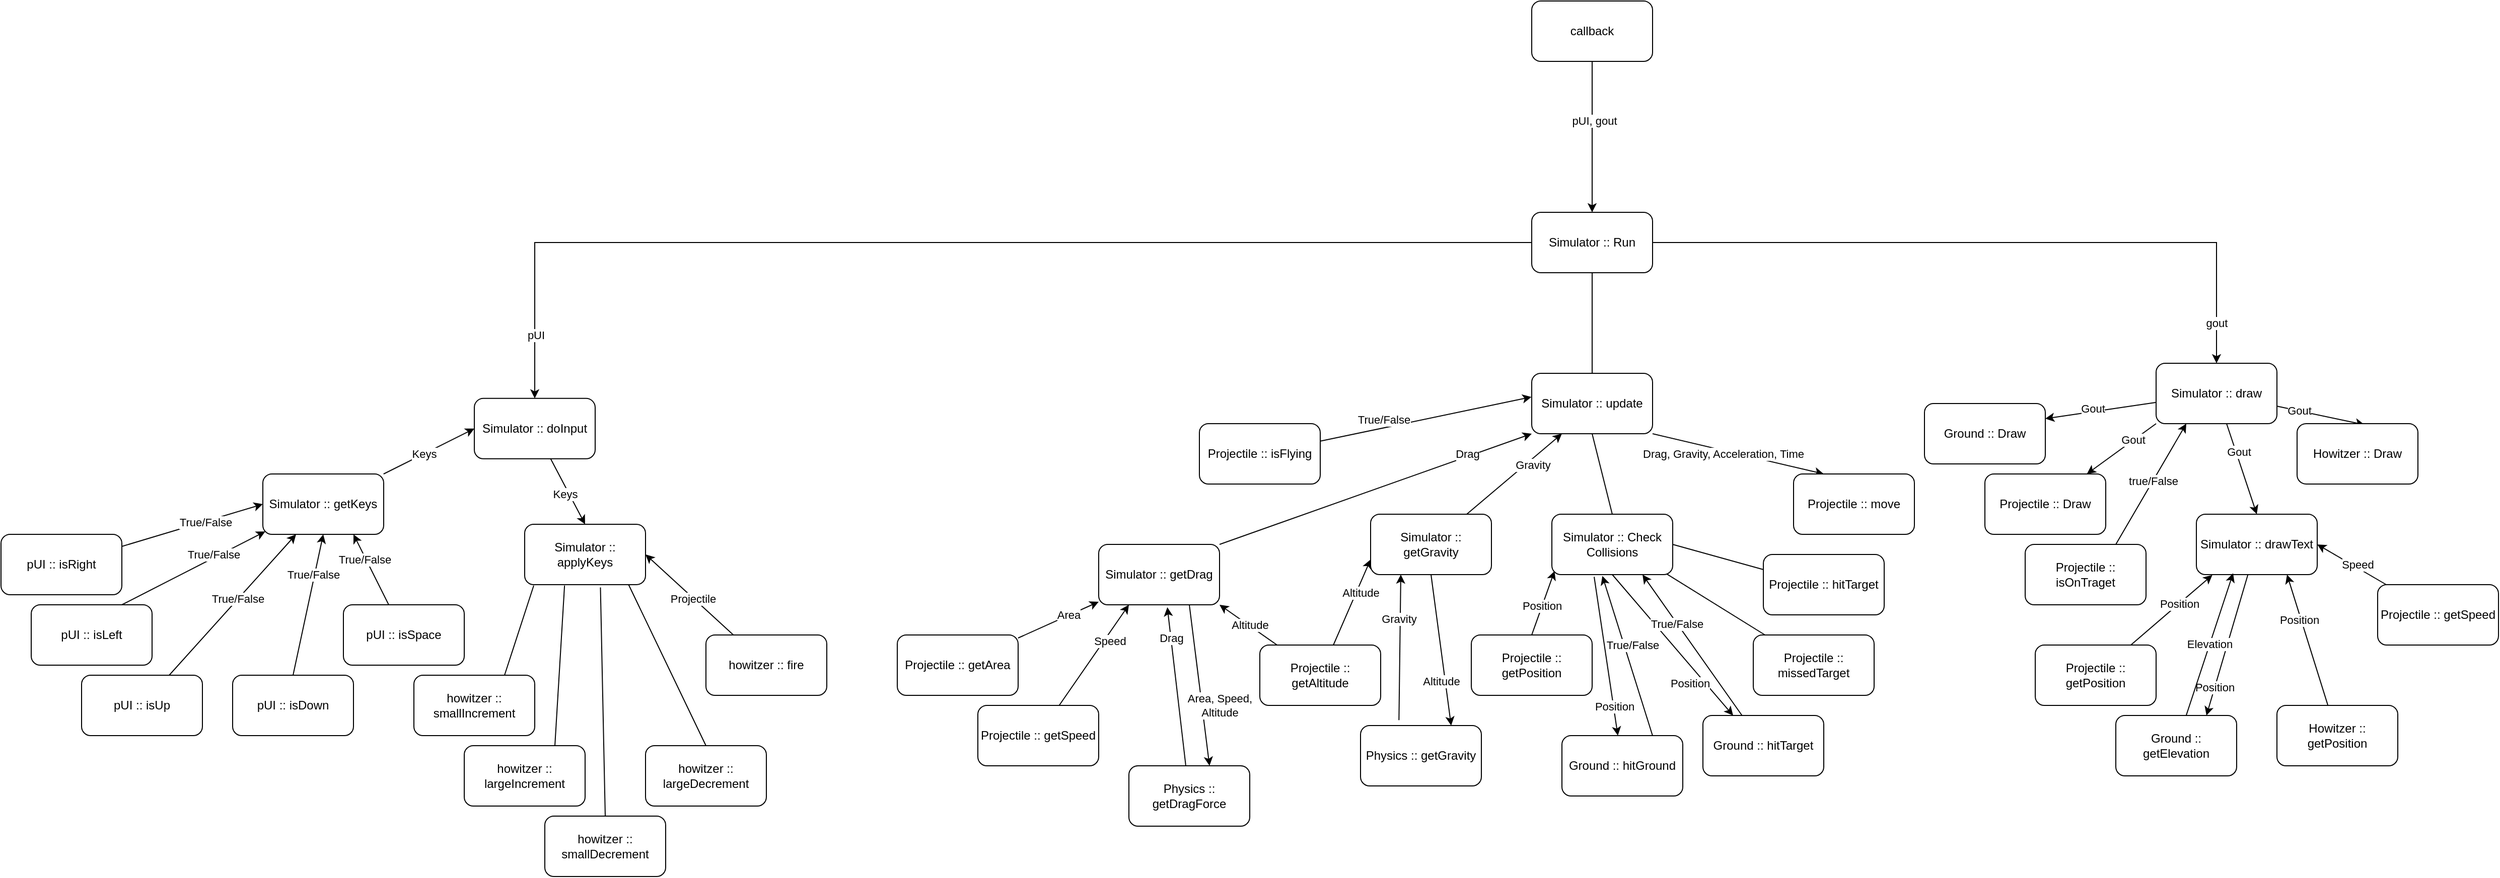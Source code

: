 <mxfile version="16.4.5"><diagram id="8SASsB-cAmWzVrZSeSib" name="Page-1"><mxGraphModel dx="2419" dy="1475" grid="1" gridSize="10" guides="1" tooltips="1" connect="1" arrows="1" fold="1" page="1" pageScale="1" pageWidth="1700" pageHeight="1100" math="0" shadow="0"><root><mxCell id="0"/><mxCell id="1" parent="0"/><mxCell id="LO9R9otlLGAvfydRuiH4-5" style="edgeStyle=orthogonalEdgeStyle;rounded=0;orthogonalLoop=1;jettySize=auto;html=1;exitX=0;exitY=0.5;exitDx=0;exitDy=0;entryX=0.5;entryY=0;entryDx=0;entryDy=0;" edge="1" parent="1" source="LO9R9otlLGAvfydRuiH4-1" target="LO9R9otlLGAvfydRuiH4-2"><mxGeometry relative="1" as="geometry"/></mxCell><mxCell id="LO9R9otlLGAvfydRuiH4-6" value="pUI" style="edgeLabel;html=1;align=center;verticalAlign=middle;resizable=0;points=[];" vertex="1" connectable="0" parent="LO9R9otlLGAvfydRuiH4-5"><mxGeometry x="0.89" y="1" relative="1" as="geometry"><mxPoint as="offset"/></mxGeometry></mxCell><mxCell id="LO9R9otlLGAvfydRuiH4-7" style="edgeStyle=orthogonalEdgeStyle;rounded=0;orthogonalLoop=1;jettySize=auto;html=1;exitX=1;exitY=0.5;exitDx=0;exitDy=0;" edge="1" parent="1" source="LO9R9otlLGAvfydRuiH4-1" target="LO9R9otlLGAvfydRuiH4-4"><mxGeometry relative="1" as="geometry"/></mxCell><mxCell id="LO9R9otlLGAvfydRuiH4-8" value="gout" style="edgeLabel;html=1;align=center;verticalAlign=middle;resizable=0;points=[];" vertex="1" connectable="0" parent="LO9R9otlLGAvfydRuiH4-7"><mxGeometry x="0.883" y="3" relative="1" as="geometry"><mxPoint x="-3" as="offset"/></mxGeometry></mxCell><mxCell id="LO9R9otlLGAvfydRuiH4-1" value="Simulator :: Run" style="rounded=1;whiteSpace=wrap;html=1;" vertex="1" parent="1"><mxGeometry x="810" y="20" width="120" height="60" as="geometry"/></mxCell><mxCell id="LO9R9otlLGAvfydRuiH4-162" style="edgeStyle=none;rounded=0;orthogonalLoop=1;jettySize=auto;html=1;entryX=0.5;entryY=0;entryDx=0;entryDy=0;" edge="1" parent="1" source="LO9R9otlLGAvfydRuiH4-2" target="LO9R9otlLGAvfydRuiH4-118"><mxGeometry relative="1" as="geometry"/></mxCell><mxCell id="LO9R9otlLGAvfydRuiH4-163" value="Keys" style="edgeLabel;html=1;align=center;verticalAlign=middle;resizable=0;points=[];" vertex="1" connectable="0" parent="LO9R9otlLGAvfydRuiH4-162"><mxGeometry x="-0.397" y="-1" relative="1" as="geometry"><mxPoint x="5" y="15" as="offset"/></mxGeometry></mxCell><mxCell id="LO9R9otlLGAvfydRuiH4-2" value="Simulator :: doInput" style="rounded=1;whiteSpace=wrap;html=1;" vertex="1" parent="1"><mxGeometry x="-240" y="204.91" width="120" height="60" as="geometry"/></mxCell><mxCell id="LO9R9otlLGAvfydRuiH4-50" style="edgeStyle=none;rounded=0;orthogonalLoop=1;jettySize=auto;html=1;exitX=0.35;exitY=1.036;exitDx=0;exitDy=0;exitPerimeter=0;" edge="1" parent="1" source="LO9R9otlLGAvfydRuiH4-84" target="LO9R9otlLGAvfydRuiH4-31"><mxGeometry relative="1" as="geometry"><mxPoint x="880" y="500" as="targetPoint"/></mxGeometry></mxCell><mxCell id="LO9R9otlLGAvfydRuiH4-51" value="Position" style="edgeLabel;html=1;align=center;verticalAlign=middle;resizable=0;points=[];" vertex="1" connectable="0" parent="LO9R9otlLGAvfydRuiH4-50"><mxGeometry x="0.513" relative="1" as="geometry"><mxPoint x="2" y="9" as="offset"/></mxGeometry></mxCell><mxCell id="LO9R9otlLGAvfydRuiH4-52" style="edgeStyle=none;rounded=0;orthogonalLoop=1;jettySize=auto;html=1;exitX=0.5;exitY=1;exitDx=0;exitDy=0;entryX=0.25;entryY=0;entryDx=0;entryDy=0;" edge="1" parent="1" source="LO9R9otlLGAvfydRuiH4-84" target="LO9R9otlLGAvfydRuiH4-32"><mxGeometry relative="1" as="geometry"/></mxCell><mxCell id="LO9R9otlLGAvfydRuiH4-53" value="Position" style="edgeLabel;html=1;align=center;verticalAlign=middle;resizable=0;points=[];" vertex="1" connectable="0" parent="LO9R9otlLGAvfydRuiH4-52"><mxGeometry x="0.321" y="-2" relative="1" as="geometry"><mxPoint x="-1" y="14" as="offset"/></mxGeometry></mxCell><mxCell id="LO9R9otlLGAvfydRuiH4-149" style="edgeStyle=none;rounded=0;orthogonalLoop=1;jettySize=auto;html=1;exitX=1;exitY=1;exitDx=0;exitDy=0;entryX=0.25;entryY=0;entryDx=0;entryDy=0;" edge="1" parent="1" source="LO9R9otlLGAvfydRuiH4-3" target="LO9R9otlLGAvfydRuiH4-29"><mxGeometry relative="1" as="geometry"/></mxCell><mxCell id="LO9R9otlLGAvfydRuiH4-150" value="Drag, Gravity, Acceleration, Time" style="edgeLabel;html=1;align=center;verticalAlign=middle;resizable=0;points=[];" vertex="1" connectable="0" parent="LO9R9otlLGAvfydRuiH4-149"><mxGeometry x="-0.547" y="2" relative="1" as="geometry"><mxPoint x="31" y="13" as="offset"/></mxGeometry></mxCell><mxCell id="LO9R9otlLGAvfydRuiH4-3" value="Simulator :: update" style="rounded=1;whiteSpace=wrap;html=1;" vertex="1" parent="1"><mxGeometry x="810" y="180" width="120" height="60" as="geometry"/></mxCell><mxCell id="LO9R9otlLGAvfydRuiH4-167" style="edgeStyle=none;rounded=0;orthogonalLoop=1;jettySize=auto;html=1;entryX=1;entryY=0.25;entryDx=0;entryDy=0;" edge="1" parent="1" source="LO9R9otlLGAvfydRuiH4-4" target="LO9R9otlLGAvfydRuiH4-61"><mxGeometry relative="1" as="geometry"/></mxCell><mxCell id="LO9R9otlLGAvfydRuiH4-168" value="Gout" style="edgeLabel;html=1;align=center;verticalAlign=middle;resizable=0;points=[];" vertex="1" connectable="0" parent="LO9R9otlLGAvfydRuiH4-167"><mxGeometry x="0.338" y="1" relative="1" as="geometry"><mxPoint x="10" y="-6" as="offset"/></mxGeometry></mxCell><mxCell id="LO9R9otlLGAvfydRuiH4-169" style="edgeStyle=none;rounded=0;orthogonalLoop=1;jettySize=auto;html=1;exitX=0;exitY=1;exitDx=0;exitDy=0;" edge="1" parent="1" source="LO9R9otlLGAvfydRuiH4-4" target="LO9R9otlLGAvfydRuiH4-63"><mxGeometry relative="1" as="geometry"/></mxCell><mxCell id="LO9R9otlLGAvfydRuiH4-170" value="Gout" style="edgeLabel;html=1;align=center;verticalAlign=middle;resizable=0;points=[];" vertex="1" connectable="0" parent="LO9R9otlLGAvfydRuiH4-169"><mxGeometry x="-0.335" y="-1" relative="1" as="geometry"><mxPoint as="offset"/></mxGeometry></mxCell><mxCell id="LO9R9otlLGAvfydRuiH4-171" style="edgeStyle=none;rounded=0;orthogonalLoop=1;jettySize=auto;html=1;entryX=0.557;entryY=0.017;entryDx=0;entryDy=0;entryPerimeter=0;" edge="1" parent="1" source="LO9R9otlLGAvfydRuiH4-4" target="LO9R9otlLGAvfydRuiH4-62"><mxGeometry relative="1" as="geometry"/></mxCell><mxCell id="LO9R9otlLGAvfydRuiH4-172" value="Gout" style="edgeLabel;html=1;align=center;verticalAlign=middle;resizable=0;points=[];" vertex="1" connectable="0" parent="LO9R9otlLGAvfydRuiH4-171"><mxGeometry x="-0.5" relative="1" as="geometry"><mxPoint as="offset"/></mxGeometry></mxCell><mxCell id="LO9R9otlLGAvfydRuiH4-174" style="edgeStyle=none;rounded=0;orthogonalLoop=1;jettySize=auto;html=1;entryX=0.5;entryY=0;entryDx=0;entryDy=0;" edge="1" parent="1" source="LO9R9otlLGAvfydRuiH4-4" target="LO9R9otlLGAvfydRuiH4-173"><mxGeometry relative="1" as="geometry"/></mxCell><mxCell id="LO9R9otlLGAvfydRuiH4-175" value="Gout" style="edgeLabel;html=1;align=center;verticalAlign=middle;resizable=0;points=[];" vertex="1" connectable="0" parent="LO9R9otlLGAvfydRuiH4-174"><mxGeometry x="-0.365" y="2" relative="1" as="geometry"><mxPoint as="offset"/></mxGeometry></mxCell><mxCell id="LO9R9otlLGAvfydRuiH4-4" value="Simulator :: draw" style="rounded=1;whiteSpace=wrap;html=1;" vertex="1" parent="1"><mxGeometry x="1430" y="170" width="120" height="60" as="geometry"/></mxCell><mxCell id="LO9R9otlLGAvfydRuiH4-12" value="" style="endArrow=none;html=1;rounded=0;exitX=0.5;exitY=0;exitDx=0;exitDy=0;entryX=0.5;entryY=1;entryDx=0;entryDy=0;" edge="1" parent="1" source="LO9R9otlLGAvfydRuiH4-3" target="LO9R9otlLGAvfydRuiH4-1"><mxGeometry width="50" height="50" relative="1" as="geometry"><mxPoint x="860" y="160" as="sourcePoint"/><mxPoint x="870" y="90" as="targetPoint"/></mxGeometry></mxCell><mxCell id="LO9R9otlLGAvfydRuiH4-18" style="edgeStyle=none;rounded=0;orthogonalLoop=1;jettySize=auto;html=1;exitX=0.75;exitY=0;exitDx=0;exitDy=0;entryX=0.02;entryY=0.953;entryDx=0;entryDy=0;entryPerimeter=0;" edge="1" parent="1" source="LO9R9otlLGAvfydRuiH4-14" target="LO9R9otlLGAvfydRuiH4-119"><mxGeometry relative="1" as="geometry"><mxPoint x="-520" y="194.91" as="sourcePoint"/></mxGeometry></mxCell><mxCell id="LO9R9otlLGAvfydRuiH4-19" value="True/False" style="edgeLabel;html=1;align=center;verticalAlign=middle;resizable=0;points=[];" vertex="1" connectable="0" parent="LO9R9otlLGAvfydRuiH4-18"><mxGeometry x="-0.463" relative="1" as="geometry"><mxPoint x="52" y="-31" as="offset"/></mxGeometry></mxCell><mxCell id="LO9R9otlLGAvfydRuiH4-14" value="pUI :: isLeft" style="rounded=1;whiteSpace=wrap;html=1;" vertex="1" parent="1"><mxGeometry x="-680" y="410" width="120" height="60" as="geometry"/></mxCell><mxCell id="LO9R9otlLGAvfydRuiH4-22" style="edgeStyle=none;rounded=0;orthogonalLoop=1;jettySize=auto;html=1;" edge="1" parent="1" source="LO9R9otlLGAvfydRuiH4-15" target="LO9R9otlLGAvfydRuiH4-119"><mxGeometry relative="1" as="geometry"/></mxCell><mxCell id="LO9R9otlLGAvfydRuiH4-23" value="True/False" style="edgeLabel;html=1;align=center;verticalAlign=middle;resizable=0;points=[];" vertex="1" connectable="0" parent="LO9R9otlLGAvfydRuiH4-22"><mxGeometry x="0.361" y="3" relative="1" as="geometry"><mxPoint x="-16" y="21" as="offset"/></mxGeometry></mxCell><mxCell id="LO9R9otlLGAvfydRuiH4-15" value="pUI :: isUp" style="rounded=1;whiteSpace=wrap;html=1;" vertex="1" parent="1"><mxGeometry x="-630" y="480" width="120" height="60" as="geometry"/></mxCell><mxCell id="LO9R9otlLGAvfydRuiH4-24" style="edgeStyle=none;rounded=0;orthogonalLoop=1;jettySize=auto;html=1;exitX=0.5;exitY=0;exitDx=0;exitDy=0;entryX=0.5;entryY=1;entryDx=0;entryDy=0;" edge="1" parent="1" source="LO9R9otlLGAvfydRuiH4-16" target="LO9R9otlLGAvfydRuiH4-119"><mxGeometry relative="1" as="geometry"/></mxCell><mxCell id="LO9R9otlLGAvfydRuiH4-25" value="True/False" style="edgeLabel;html=1;align=center;verticalAlign=middle;resizable=0;points=[];" vertex="1" connectable="0" parent="LO9R9otlLGAvfydRuiH4-24"><mxGeometry x="0.478" y="1" relative="1" as="geometry"><mxPoint x="-1" y="4" as="offset"/></mxGeometry></mxCell><mxCell id="LO9R9otlLGAvfydRuiH4-16" value="pUI :: isDown" style="rounded=1;whiteSpace=wrap;html=1;" vertex="1" parent="1"><mxGeometry x="-480" y="480" width="120" height="60" as="geometry"/></mxCell><mxCell id="LO9R9otlLGAvfydRuiH4-20" style="edgeStyle=none;rounded=0;orthogonalLoop=1;jettySize=auto;html=1;entryX=0;entryY=0.5;entryDx=0;entryDy=0;" edge="1" parent="1" source="LO9R9otlLGAvfydRuiH4-17" target="LO9R9otlLGAvfydRuiH4-119"><mxGeometry relative="1" as="geometry"/></mxCell><mxCell id="LO9R9otlLGAvfydRuiH4-21" value="True/False" style="edgeLabel;html=1;align=center;verticalAlign=middle;resizable=0;points=[];" vertex="1" connectable="0" parent="LO9R9otlLGAvfydRuiH4-20"><mxGeometry x="0.178" relative="1" as="geometry"><mxPoint as="offset"/></mxGeometry></mxCell><mxCell id="LO9R9otlLGAvfydRuiH4-17" value="pUI :: isRight" style="rounded=1;whiteSpace=wrap;html=1;" vertex="1" parent="1"><mxGeometry x="-710" y="340" width="120" height="60" as="geometry"/></mxCell><mxCell id="LO9R9otlLGAvfydRuiH4-29" value="Projectile :: move" style="rounded=1;whiteSpace=wrap;html=1;" vertex="1" parent="1"><mxGeometry x="1070" y="280" width="120" height="60" as="geometry"/></mxCell><mxCell id="LO9R9otlLGAvfydRuiH4-48" style="edgeStyle=none;rounded=0;orthogonalLoop=1;jettySize=auto;html=1;exitX=0.5;exitY=0;exitDx=0;exitDy=0;entryX=0.022;entryY=0.941;entryDx=0;entryDy=0;entryPerimeter=0;" edge="1" parent="1" source="LO9R9otlLGAvfydRuiH4-30" target="LO9R9otlLGAvfydRuiH4-84"><mxGeometry relative="1" as="geometry"><mxPoint x="680" y="590" as="targetPoint"/></mxGeometry></mxCell><mxCell id="LO9R9otlLGAvfydRuiH4-49" value="Position" style="edgeLabel;html=1;align=center;verticalAlign=middle;resizable=0;points=[];" vertex="1" connectable="0" parent="LO9R9otlLGAvfydRuiH4-48"><mxGeometry x="0.415" relative="1" as="geometry"><mxPoint x="-6" y="15" as="offset"/></mxGeometry></mxCell><mxCell id="LO9R9otlLGAvfydRuiH4-30" value="Projectile :: getPosition" style="rounded=1;whiteSpace=wrap;html=1;" vertex="1" parent="1"><mxGeometry x="750" y="440" width="120" height="60" as="geometry"/></mxCell><mxCell id="LO9R9otlLGAvfydRuiH4-188" style="edgeStyle=none;rounded=0;orthogonalLoop=1;jettySize=auto;html=1;exitX=0.75;exitY=0;exitDx=0;exitDy=0;entryX=0.418;entryY=1.022;entryDx=0;entryDy=0;entryPerimeter=0;" edge="1" parent="1" source="LO9R9otlLGAvfydRuiH4-31" target="LO9R9otlLGAvfydRuiH4-84"><mxGeometry relative="1" as="geometry"/></mxCell><mxCell id="LO9R9otlLGAvfydRuiH4-189" value="True/False" style="edgeLabel;html=1;align=center;verticalAlign=middle;resizable=0;points=[];" vertex="1" connectable="0" parent="LO9R9otlLGAvfydRuiH4-188"><mxGeometry x="0.287" y="3" relative="1" as="geometry"><mxPoint x="15" y="11" as="offset"/></mxGeometry></mxCell><mxCell id="LO9R9otlLGAvfydRuiH4-31" value="Ground :: hitGround" style="rounded=1;whiteSpace=wrap;html=1;" vertex="1" parent="1"><mxGeometry x="840" y="540" width="120" height="60" as="geometry"/></mxCell><mxCell id="LO9R9otlLGAvfydRuiH4-190" style="edgeStyle=none;rounded=0;orthogonalLoop=1;jettySize=auto;html=1;entryX=0.75;entryY=1;entryDx=0;entryDy=0;" edge="1" parent="1" source="LO9R9otlLGAvfydRuiH4-32" target="LO9R9otlLGAvfydRuiH4-84"><mxGeometry relative="1" as="geometry"/></mxCell><mxCell id="LO9R9otlLGAvfydRuiH4-191" value="True/False" style="edgeLabel;html=1;align=center;verticalAlign=middle;resizable=0;points=[];" vertex="1" connectable="0" parent="LO9R9otlLGAvfydRuiH4-190"><mxGeometry x="0.308" relative="1" as="geometry"><mxPoint as="offset"/></mxGeometry></mxCell><mxCell id="LO9R9otlLGAvfydRuiH4-32" value="Ground :: hitTarget" style="rounded=1;whiteSpace=wrap;html=1;" vertex="1" parent="1"><mxGeometry x="980" y="520" width="120" height="60" as="geometry"/></mxCell><mxCell id="LO9R9otlLGAvfydRuiH4-159" style="edgeStyle=none;rounded=0;orthogonalLoop=1;jettySize=auto;html=1;entryX=1;entryY=0.5;entryDx=0;entryDy=0;" edge="1" parent="1" source="LO9R9otlLGAvfydRuiH4-34" target="LO9R9otlLGAvfydRuiH4-118"><mxGeometry relative="1" as="geometry"/></mxCell><mxCell id="LO9R9otlLGAvfydRuiH4-160" value="Projectile" style="edgeLabel;html=1;align=center;verticalAlign=middle;resizable=0;points=[];" vertex="1" connectable="0" parent="LO9R9otlLGAvfydRuiH4-159"><mxGeometry x="0.442" y="1" relative="1" as="geometry"><mxPoint x="23" y="21" as="offset"/></mxGeometry></mxCell><mxCell id="LO9R9otlLGAvfydRuiH4-34" value="howitzer :: fire" style="rounded=1;whiteSpace=wrap;html=1;" vertex="1" parent="1"><mxGeometry x="-10" y="440" width="120" height="60" as="geometry"/></mxCell><mxCell id="LO9R9otlLGAvfydRuiH4-37" value="howitzer :: smallIncrement" style="rounded=1;whiteSpace=wrap;html=1;" vertex="1" parent="1"><mxGeometry x="-300" y="480" width="120" height="60" as="geometry"/></mxCell><mxCell id="LO9R9otlLGAvfydRuiH4-91" style="edgeStyle=none;rounded=0;orthogonalLoop=1;jettySize=auto;html=1;entryX=-0.002;entryY=0.391;entryDx=0;entryDy=0;entryPerimeter=0;" edge="1" parent="1" source="LO9R9otlLGAvfydRuiH4-41" target="LO9R9otlLGAvfydRuiH4-3"><mxGeometry relative="1" as="geometry"/></mxCell><mxCell id="LO9R9otlLGAvfydRuiH4-92" value="True/False" style="edgeLabel;html=1;align=center;verticalAlign=middle;resizable=0;points=[];" vertex="1" connectable="0" parent="LO9R9otlLGAvfydRuiH4-91"><mxGeometry x="-0.402" y="-2" relative="1" as="geometry"><mxPoint y="-11" as="offset"/></mxGeometry></mxCell><mxCell id="LO9R9otlLGAvfydRuiH4-41" value="Projectile :: isFlying" style="rounded=1;whiteSpace=wrap;html=1;" vertex="1" parent="1"><mxGeometry x="480" y="230" width="120" height="60" as="geometry"/></mxCell><mxCell id="LO9R9otlLGAvfydRuiH4-56" value="Projectile :: missedTarget" style="rounded=1;whiteSpace=wrap;html=1;" vertex="1" parent="1"><mxGeometry x="1030" y="440" width="120" height="60" as="geometry"/></mxCell><mxCell id="LO9R9otlLGAvfydRuiH4-57" value="Projectile :: hitTarget" style="rounded=1;whiteSpace=wrap;html=1;" vertex="1" parent="1"><mxGeometry x="1040" y="360" width="120" height="60" as="geometry"/></mxCell><mxCell id="LO9R9otlLGAvfydRuiH4-59" value="" style="endArrow=none;html=1;rounded=0;entryX=0.948;entryY=0.987;entryDx=0;entryDy=0;entryPerimeter=0;" edge="1" parent="1" source="LO9R9otlLGAvfydRuiH4-56" target="LO9R9otlLGAvfydRuiH4-84"><mxGeometry width="50" height="50" relative="1" as="geometry"><mxPoint x="550" y="570" as="sourcePoint"/><mxPoint x="600" y="520" as="targetPoint"/></mxGeometry></mxCell><mxCell id="LO9R9otlLGAvfydRuiH4-60" value="" style="endArrow=none;html=1;rounded=0;entryX=1;entryY=0.5;entryDx=0;entryDy=0;exitX=0;exitY=0.25;exitDx=0;exitDy=0;" edge="1" parent="1" source="LO9R9otlLGAvfydRuiH4-57" target="LO9R9otlLGAvfydRuiH4-84"><mxGeometry width="50" height="50" relative="1" as="geometry"><mxPoint x="785.76" y="560.84" as="sourcePoint"/><mxPoint x="740" y="390" as="targetPoint"/></mxGeometry></mxCell><mxCell id="LO9R9otlLGAvfydRuiH4-61" value="Ground :: Draw" style="rounded=1;whiteSpace=wrap;html=1;" vertex="1" parent="1"><mxGeometry x="1200" y="210" width="120" height="60" as="geometry"/></mxCell><mxCell id="LO9R9otlLGAvfydRuiH4-62" value="Howitzer :: Draw" style="rounded=1;whiteSpace=wrap;html=1;" vertex="1" parent="1"><mxGeometry x="1570" y="230" width="120" height="60" as="geometry"/></mxCell><mxCell id="LO9R9otlLGAvfydRuiH4-63" value="Projectile :: Draw" style="rounded=1;whiteSpace=wrap;html=1;" vertex="1" parent="1"><mxGeometry x="1260" y="280" width="120" height="60" as="geometry"/></mxCell><mxCell id="LO9R9otlLGAvfydRuiH4-72" style="edgeStyle=none;rounded=0;orthogonalLoop=1;jettySize=auto;html=1;entryX=0.25;entryY=1;entryDx=0;entryDy=0;exitX=0.75;exitY=0;exitDx=0;exitDy=0;" edge="1" parent="1" source="LO9R9otlLGAvfydRuiH4-65" target="LO9R9otlLGAvfydRuiH4-4"><mxGeometry relative="1" as="geometry"/></mxCell><mxCell id="LO9R9otlLGAvfydRuiH4-73" value="true/False" style="edgeLabel;html=1;align=center;verticalAlign=middle;resizable=0;points=[];" vertex="1" connectable="0" parent="LO9R9otlLGAvfydRuiH4-72"><mxGeometry x="0.057" relative="1" as="geometry"><mxPoint as="offset"/></mxGeometry></mxCell><mxCell id="LO9R9otlLGAvfydRuiH4-65" value="Projectile :: isOnTraget" style="rounded=1;whiteSpace=wrap;html=1;" vertex="1" parent="1"><mxGeometry x="1300" y="350" width="120" height="60" as="geometry"/></mxCell><mxCell id="LO9R9otlLGAvfydRuiH4-77" value="" style="endArrow=none;html=1;rounded=0;entryX=0.075;entryY=1.015;entryDx=0;entryDy=0;exitX=0.75;exitY=0;exitDx=0;exitDy=0;entryPerimeter=0;" edge="1" parent="1" source="LO9R9otlLGAvfydRuiH4-37" target="LO9R9otlLGAvfydRuiH4-118"><mxGeometry width="50" height="50" relative="1" as="geometry"><mxPoint x="-30" y="364.91" as="sourcePoint"/><mxPoint x="-230" y="294.91" as="targetPoint"/></mxGeometry></mxCell><mxCell id="LO9R9otlLGAvfydRuiH4-78" value="howitzer :: largeIncrement" style="rounded=1;whiteSpace=wrap;html=1;" vertex="1" parent="1"><mxGeometry x="-250" y="550" width="120" height="60" as="geometry"/></mxCell><mxCell id="LO9R9otlLGAvfydRuiH4-79" value="" style="endArrow=none;html=1;rounded=0;entryX=0.33;entryY=1.015;entryDx=0;entryDy=0;exitX=0.75;exitY=0;exitDx=0;exitDy=0;entryPerimeter=0;" edge="1" parent="1" source="LO9R9otlLGAvfydRuiH4-78" target="LO9R9otlLGAvfydRuiH4-118"><mxGeometry width="50" height="50" relative="1" as="geometry"><mxPoint x="-30" y="364.91" as="sourcePoint"/><mxPoint x="20" y="314.91" as="targetPoint"/></mxGeometry></mxCell><mxCell id="LO9R9otlLGAvfydRuiH4-80" value="howitzer :: smallDecrement" style="rounded=1;whiteSpace=wrap;html=1;" vertex="1" parent="1"><mxGeometry x="-170" y="620" width="120" height="60" as="geometry"/></mxCell><mxCell id="LO9R9otlLGAvfydRuiH4-81" value="" style="endArrow=none;html=1;rounded=0;entryX=0.627;entryY=1.046;entryDx=0;entryDy=0;exitX=0.5;exitY=0;exitDx=0;exitDy=0;entryPerimeter=0;" edge="1" parent="1" source="LO9R9otlLGAvfydRuiH4-80" target="LO9R9otlLGAvfydRuiH4-118"><mxGeometry width="50" height="50" relative="1" as="geometry"><mxPoint x="130" y="484.91" as="sourcePoint"/><mxPoint x="-50" y="384.91" as="targetPoint"/></mxGeometry></mxCell><mxCell id="LO9R9otlLGAvfydRuiH4-82" value="howitzer :: largeDecrement" style="rounded=1;whiteSpace=wrap;html=1;" vertex="1" parent="1"><mxGeometry x="-70" y="550" width="120" height="60" as="geometry"/></mxCell><mxCell id="LO9R9otlLGAvfydRuiH4-83" value="" style="endArrow=none;html=1;rounded=0;entryX=0.861;entryY=1.004;entryDx=0;entryDy=0;exitX=0.5;exitY=0;exitDx=0;exitDy=0;entryPerimeter=0;" edge="1" parent="1" source="LO9R9otlLGAvfydRuiH4-82" target="LO9R9otlLGAvfydRuiH4-118"><mxGeometry width="50" height="50" relative="1" as="geometry"><mxPoint x="263.92" y="485.09" as="sourcePoint"/><mxPoint x="-60.0" y="264.91" as="targetPoint"/></mxGeometry></mxCell><mxCell id="LO9R9otlLGAvfydRuiH4-84" value="Simulator :: Check Collisions" style="rounded=1;whiteSpace=wrap;html=1;" vertex="1" parent="1"><mxGeometry x="830" y="320" width="120" height="60" as="geometry"/></mxCell><mxCell id="LO9R9otlLGAvfydRuiH4-135" style="edgeStyle=none;rounded=0;orthogonalLoop=1;jettySize=auto;html=1;entryX=1;entryY=1;entryDx=0;entryDy=0;" edge="1" parent="1" source="LO9R9otlLGAvfydRuiH4-100" target="LO9R9otlLGAvfydRuiH4-121"><mxGeometry relative="1" as="geometry"/></mxCell><mxCell id="LO9R9otlLGAvfydRuiH4-136" value="Altitude" style="edgeLabel;html=1;align=center;verticalAlign=middle;resizable=0;points=[];" vertex="1" connectable="0" parent="LO9R9otlLGAvfydRuiH4-135"><mxGeometry x="0.612" y="-1" relative="1" as="geometry"><mxPoint x="18" y="13" as="offset"/></mxGeometry></mxCell><mxCell id="LO9R9otlLGAvfydRuiH4-141" style="edgeStyle=none;rounded=0;orthogonalLoop=1;jettySize=auto;html=1;entryX=0;entryY=0.75;entryDx=0;entryDy=0;" edge="1" parent="1" source="LO9R9otlLGAvfydRuiH4-100" target="LO9R9otlLGAvfydRuiH4-125"><mxGeometry relative="1" as="geometry"/></mxCell><mxCell id="LO9R9otlLGAvfydRuiH4-142" value="Altitude" style="edgeLabel;html=1;align=center;verticalAlign=middle;resizable=0;points=[];" vertex="1" connectable="0" parent="LO9R9otlLGAvfydRuiH4-141"><mxGeometry x="0.274" y="-3" relative="1" as="geometry"><mxPoint y="1" as="offset"/></mxGeometry></mxCell><mxCell id="LO9R9otlLGAvfydRuiH4-100" value="Projectile :: getAltitude" style="rounded=1;whiteSpace=wrap;html=1;" vertex="1" parent="1"><mxGeometry x="540" y="450" width="120" height="60" as="geometry"/></mxCell><mxCell id="LO9R9otlLGAvfydRuiH4-128" style="edgeStyle=none;rounded=0;orthogonalLoop=1;jettySize=auto;html=1;entryX=0.25;entryY=1;entryDx=0;entryDy=0;" edge="1" parent="1" source="LO9R9otlLGAvfydRuiH4-101" target="LO9R9otlLGAvfydRuiH4-121"><mxGeometry relative="1" as="geometry"/></mxCell><mxCell id="LO9R9otlLGAvfydRuiH4-129" value="Speed" style="edgeLabel;html=1;align=center;verticalAlign=middle;resizable=0;points=[];" vertex="1" connectable="0" parent="LO9R9otlLGAvfydRuiH4-128"><mxGeometry x="0.338" y="-4" relative="1" as="geometry"><mxPoint as="offset"/></mxGeometry></mxCell><mxCell id="LO9R9otlLGAvfydRuiH4-101" value="Projectile :: getSpeed" style="rounded=1;whiteSpace=wrap;html=1;" vertex="1" parent="1"><mxGeometry x="260" y="510" width="120" height="60" as="geometry"/></mxCell><mxCell id="LO9R9otlLGAvfydRuiH4-126" value="" style="edgeStyle=none;rounded=0;orthogonalLoop=1;jettySize=auto;html=1;" edge="1" parent="1" source="LO9R9otlLGAvfydRuiH4-102" target="LO9R9otlLGAvfydRuiH4-121"><mxGeometry relative="1" as="geometry"/></mxCell><mxCell id="LO9R9otlLGAvfydRuiH4-127" value="Area" style="edgeLabel;html=1;align=center;verticalAlign=middle;resizable=0;points=[];" vertex="1" connectable="0" parent="LO9R9otlLGAvfydRuiH4-126"><mxGeometry x="-0.326" relative="1" as="geometry"><mxPoint x="23" y="-11" as="offset"/></mxGeometry></mxCell><mxCell id="LO9R9otlLGAvfydRuiH4-102" value="Projectile :: getArea" style="rounded=1;whiteSpace=wrap;html=1;" vertex="1" parent="1"><mxGeometry x="180" y="440" width="120" height="60" as="geometry"/></mxCell><mxCell id="LO9R9otlLGAvfydRuiH4-130" style="edgeStyle=none;rounded=0;orthogonalLoop=1;jettySize=auto;html=1;entryX=0.568;entryY=1.041;entryDx=0;entryDy=0;entryPerimeter=0;" edge="1" parent="1" source="LO9R9otlLGAvfydRuiH4-109" target="LO9R9otlLGAvfydRuiH4-121"><mxGeometry relative="1" as="geometry"/></mxCell><mxCell id="LO9R9otlLGAvfydRuiH4-133" value="Drag" style="edgeLabel;html=1;align=center;verticalAlign=middle;resizable=0;points=[];" vertex="1" connectable="0" parent="LO9R9otlLGAvfydRuiH4-130"><mxGeometry x="0.62" relative="1" as="geometry"><mxPoint as="offset"/></mxGeometry></mxCell><mxCell id="LO9R9otlLGAvfydRuiH4-109" value="Physics :: getDragForce" style="rounded=1;whiteSpace=wrap;html=1;" vertex="1" parent="1"><mxGeometry x="410" y="570" width="120" height="60" as="geometry"/></mxCell><mxCell id="LO9R9otlLGAvfydRuiH4-143" style="edgeStyle=none;rounded=0;orthogonalLoop=1;jettySize=auto;html=1;exitX=0.318;exitY=-0.089;exitDx=0;exitDy=0;exitPerimeter=0;entryX=0.25;entryY=1;entryDx=0;entryDy=0;" edge="1" parent="1" source="LO9R9otlLGAvfydRuiH4-110" target="LO9R9otlLGAvfydRuiH4-125"><mxGeometry relative="1" as="geometry"><mxPoint x="780" y="400" as="targetPoint"/></mxGeometry></mxCell><mxCell id="LO9R9otlLGAvfydRuiH4-146" value="Gravity" style="edgeLabel;html=1;align=center;verticalAlign=middle;resizable=0;points=[];" vertex="1" connectable="0" parent="LO9R9otlLGAvfydRuiH4-143"><mxGeometry x="0.386" y="2" relative="1" as="geometry"><mxPoint as="offset"/></mxGeometry></mxCell><mxCell id="LO9R9otlLGAvfydRuiH4-110" value="Physics :: getGravity" style="rounded=1;whiteSpace=wrap;html=1;" vertex="1" parent="1"><mxGeometry x="640" y="530" width="120" height="60" as="geometry"/></mxCell><mxCell id="LO9R9otlLGAvfydRuiH4-118" value="Simulator :: applyKeys" style="rounded=1;whiteSpace=wrap;html=1;" vertex="1" parent="1"><mxGeometry x="-190" y="330" width="120" height="60" as="geometry"/></mxCell><mxCell id="LO9R9otlLGAvfydRuiH4-155" style="edgeStyle=none;rounded=0;orthogonalLoop=1;jettySize=auto;html=1;entryX=0;entryY=0.5;entryDx=0;entryDy=0;exitX=0.999;exitY=0;exitDx=0;exitDy=0;exitPerimeter=0;" edge="1" parent="1" source="LO9R9otlLGAvfydRuiH4-119" target="LO9R9otlLGAvfydRuiH4-2"><mxGeometry relative="1" as="geometry"/></mxCell><mxCell id="LO9R9otlLGAvfydRuiH4-157" value="Keys" style="edgeLabel;html=1;align=center;verticalAlign=middle;resizable=0;points=[];" vertex="1" connectable="0" parent="LO9R9otlLGAvfydRuiH4-155"><mxGeometry x="-0.465" y="-2" relative="1" as="geometry"><mxPoint x="15" y="-10" as="offset"/></mxGeometry></mxCell><mxCell id="LO9R9otlLGAvfydRuiH4-119" value="Simulator :: getKeys" style="rounded=1;whiteSpace=wrap;html=1;" vertex="1" parent="1"><mxGeometry x="-450" y="280" width="120" height="60" as="geometry"/></mxCell><mxCell id="LO9R9otlLGAvfydRuiH4-132" style="edgeStyle=none;rounded=0;orthogonalLoop=1;jettySize=auto;html=1;exitX=0.75;exitY=1;exitDx=0;exitDy=0;entryX=0.667;entryY=0;entryDx=0;entryDy=0;entryPerimeter=0;" edge="1" parent="1" source="LO9R9otlLGAvfydRuiH4-121" target="LO9R9otlLGAvfydRuiH4-109"><mxGeometry relative="1" as="geometry"/></mxCell><mxCell id="LO9R9otlLGAvfydRuiH4-134" value="Area, Speed, &lt;br&gt;Altitude" style="edgeLabel;html=1;align=center;verticalAlign=middle;resizable=0;points=[];" vertex="1" connectable="0" parent="LO9R9otlLGAvfydRuiH4-132"><mxGeometry x="0.198" y="1" relative="1" as="geometry"><mxPoint x="17" y="4" as="offset"/></mxGeometry></mxCell><mxCell id="LO9R9otlLGAvfydRuiH4-137" style="edgeStyle=none;rounded=0;orthogonalLoop=1;jettySize=auto;html=1;exitX=1;exitY=0;exitDx=0;exitDy=0;entryX=0;entryY=1;entryDx=0;entryDy=0;" edge="1" parent="1" source="LO9R9otlLGAvfydRuiH4-121" target="LO9R9otlLGAvfydRuiH4-3"><mxGeometry relative="1" as="geometry"/></mxCell><mxCell id="LO9R9otlLGAvfydRuiH4-138" value="Drag" style="edgeLabel;html=1;align=center;verticalAlign=middle;resizable=0;points=[];" vertex="1" connectable="0" parent="LO9R9otlLGAvfydRuiH4-137"><mxGeometry x="0.598" y="2" relative="1" as="geometry"><mxPoint x="-1" as="offset"/></mxGeometry></mxCell><mxCell id="LO9R9otlLGAvfydRuiH4-121" value="Simulator :: getDrag" style="rounded=1;whiteSpace=wrap;html=1;" vertex="1" parent="1"><mxGeometry x="380" y="350" width="120" height="60" as="geometry"/></mxCell><mxCell id="LO9R9otlLGAvfydRuiH4-139" style="edgeStyle=none;rounded=0;orthogonalLoop=1;jettySize=auto;html=1;entryX=0.25;entryY=1;entryDx=0;entryDy=0;" edge="1" parent="1" source="LO9R9otlLGAvfydRuiH4-125" target="LO9R9otlLGAvfydRuiH4-3"><mxGeometry relative="1" as="geometry"/></mxCell><mxCell id="LO9R9otlLGAvfydRuiH4-140" value="Gravity" style="edgeLabel;html=1;align=center;verticalAlign=middle;resizable=0;points=[];" vertex="1" connectable="0" parent="LO9R9otlLGAvfydRuiH4-139"><mxGeometry x="0.318" y="-5" relative="1" as="geometry"><mxPoint as="offset"/></mxGeometry></mxCell><mxCell id="LO9R9otlLGAvfydRuiH4-144" style="edgeStyle=none;rounded=0;orthogonalLoop=1;jettySize=auto;html=1;exitX=0.5;exitY=1;exitDx=0;exitDy=0;entryX=0.75;entryY=0;entryDx=0;entryDy=0;" edge="1" parent="1" source="LO9R9otlLGAvfydRuiH4-125" target="LO9R9otlLGAvfydRuiH4-110"><mxGeometry relative="1" as="geometry"/></mxCell><mxCell id="LO9R9otlLGAvfydRuiH4-145" value="Altitude" style="edgeLabel;html=1;align=center;verticalAlign=middle;resizable=0;points=[];" vertex="1" connectable="0" parent="LO9R9otlLGAvfydRuiH4-144"><mxGeometry x="-0.382" relative="1" as="geometry"><mxPoint x="4" y="59" as="offset"/></mxGeometry></mxCell><mxCell id="LO9R9otlLGAvfydRuiH4-125" value="Simulator :: getGravity" style="rounded=1;whiteSpace=wrap;html=1;" vertex="1" parent="1"><mxGeometry x="650" y="320" width="120" height="60" as="geometry"/></mxCell><mxCell id="LO9R9otlLGAvfydRuiH4-151" value="" style="endArrow=none;html=1;rounded=0;entryX=0.5;entryY=1;entryDx=0;entryDy=0;exitX=0.5;exitY=0;exitDx=0;exitDy=0;" edge="1" parent="1" source="LO9R9otlLGAvfydRuiH4-84" target="LO9R9otlLGAvfydRuiH4-3"><mxGeometry width="50" height="50" relative="1" as="geometry"><mxPoint x="790" y="580" as="sourcePoint"/><mxPoint x="840" y="530" as="targetPoint"/></mxGeometry></mxCell><mxCell id="LO9R9otlLGAvfydRuiH4-153" style="edgeStyle=none;rounded=0;orthogonalLoop=1;jettySize=auto;html=1;entryX=0.75;entryY=1;entryDx=0;entryDy=0;" edge="1" parent="1" source="LO9R9otlLGAvfydRuiH4-152" target="LO9R9otlLGAvfydRuiH4-119"><mxGeometry relative="1" as="geometry"/></mxCell><mxCell id="LO9R9otlLGAvfydRuiH4-154" value="True/False" style="edgeLabel;html=1;align=center;verticalAlign=middle;resizable=0;points=[];" vertex="1" connectable="0" parent="LO9R9otlLGAvfydRuiH4-153"><mxGeometry x="0.312" y="1" relative="1" as="geometry"><mxPoint as="offset"/></mxGeometry></mxCell><mxCell id="LO9R9otlLGAvfydRuiH4-152" value="pUI :: isSpace" style="rounded=1;whiteSpace=wrap;html=1;" vertex="1" parent="1"><mxGeometry x="-370" y="410" width="120" height="60" as="geometry"/></mxCell><mxCell id="LO9R9otlLGAvfydRuiH4-192" style="edgeStyle=none;rounded=0;orthogonalLoop=1;jettySize=auto;html=1;entryX=0.75;entryY=0;entryDx=0;entryDy=0;" edge="1" parent="1" source="LO9R9otlLGAvfydRuiH4-173" target="LO9R9otlLGAvfydRuiH4-179"><mxGeometry relative="1" as="geometry"/></mxCell><mxCell id="LO9R9otlLGAvfydRuiH4-193" value="Position" style="edgeLabel;html=1;align=center;verticalAlign=middle;resizable=0;points=[];" vertex="1" connectable="0" parent="LO9R9otlLGAvfydRuiH4-192"><mxGeometry x="0.594" y="-1" relative="1" as="geometry"><mxPoint as="offset"/></mxGeometry></mxCell><mxCell id="LO9R9otlLGAvfydRuiH4-173" value="Simulator :: drawText" style="rounded=1;whiteSpace=wrap;html=1;" vertex="1" parent="1"><mxGeometry x="1470" y="320" width="120" height="60" as="geometry"/></mxCell><mxCell id="LO9R9otlLGAvfydRuiH4-177" style="edgeStyle=none;rounded=0;orthogonalLoop=1;jettySize=auto;html=1;entryX=0.132;entryY=1.007;entryDx=0;entryDy=0;entryPerimeter=0;" edge="1" parent="1" source="LO9R9otlLGAvfydRuiH4-176" target="LO9R9otlLGAvfydRuiH4-173"><mxGeometry relative="1" as="geometry"/></mxCell><mxCell id="LO9R9otlLGAvfydRuiH4-178" value="Position" style="edgeLabel;html=1;align=center;verticalAlign=middle;resizable=0;points=[];" vertex="1" connectable="0" parent="LO9R9otlLGAvfydRuiH4-177"><mxGeometry x="0.426" y="-4" relative="1" as="geometry"><mxPoint x="-12" y="5" as="offset"/></mxGeometry></mxCell><mxCell id="LO9R9otlLGAvfydRuiH4-176" value="Projectile :: getPosition" style="rounded=1;whiteSpace=wrap;html=1;" vertex="1" parent="1"><mxGeometry x="1310" y="450" width="120" height="60" as="geometry"/></mxCell><mxCell id="LO9R9otlLGAvfydRuiH4-180" value="Elevation" style="edgeStyle=none;rounded=0;orthogonalLoop=1;jettySize=auto;html=1;entryX=0.304;entryY=0.978;entryDx=0;entryDy=0;entryPerimeter=0;" edge="1" parent="1" source="LO9R9otlLGAvfydRuiH4-179" target="LO9R9otlLGAvfydRuiH4-173"><mxGeometry relative="1" as="geometry"/></mxCell><mxCell id="LO9R9otlLGAvfydRuiH4-179" value="Ground :: getElevation" style="rounded=1;whiteSpace=wrap;html=1;" vertex="1" parent="1"><mxGeometry x="1390" y="520" width="120" height="60" as="geometry"/></mxCell><mxCell id="LO9R9otlLGAvfydRuiH4-183" style="edgeStyle=none;rounded=0;orthogonalLoop=1;jettySize=auto;html=1;entryX=1;entryY=0.5;entryDx=0;entryDy=0;" edge="1" parent="1" source="LO9R9otlLGAvfydRuiH4-182" target="LO9R9otlLGAvfydRuiH4-173"><mxGeometry relative="1" as="geometry"/></mxCell><mxCell id="LO9R9otlLGAvfydRuiH4-184" value="Speed" style="edgeLabel;html=1;align=center;verticalAlign=middle;resizable=0;points=[];" vertex="1" connectable="0" parent="LO9R9otlLGAvfydRuiH4-183"><mxGeometry x="0.256" y="-2" relative="1" as="geometry"><mxPoint x="13" y="7" as="offset"/></mxGeometry></mxCell><mxCell id="LO9R9otlLGAvfydRuiH4-182" value="Projectile :: getSpeed" style="rounded=1;whiteSpace=wrap;html=1;" vertex="1" parent="1"><mxGeometry x="1650" y="390" width="120" height="60" as="geometry"/></mxCell><mxCell id="LO9R9otlLGAvfydRuiH4-186" style="edgeStyle=none;rounded=0;orthogonalLoop=1;jettySize=auto;html=1;entryX=0.75;entryY=1;entryDx=0;entryDy=0;" edge="1" parent="1" source="LO9R9otlLGAvfydRuiH4-185" target="LO9R9otlLGAvfydRuiH4-173"><mxGeometry relative="1" as="geometry"/></mxCell><mxCell id="LO9R9otlLGAvfydRuiH4-187" value="Position" style="edgeLabel;html=1;align=center;verticalAlign=middle;resizable=0;points=[];" vertex="1" connectable="0" parent="LO9R9otlLGAvfydRuiH4-186"><mxGeometry x="0.312" y="2" relative="1" as="geometry"><mxPoint as="offset"/></mxGeometry></mxCell><mxCell id="LO9R9otlLGAvfydRuiH4-185" value="Howitzer :: getPosition" style="rounded=1;whiteSpace=wrap;html=1;" vertex="1" parent="1"><mxGeometry x="1550" y="510" width="120" height="60" as="geometry"/></mxCell><mxCell id="LO9R9otlLGAvfydRuiH4-195" style="edgeStyle=none;rounded=0;orthogonalLoop=1;jettySize=auto;html=1;entryX=0.5;entryY=0;entryDx=0;entryDy=0;" edge="1" parent="1" source="LO9R9otlLGAvfydRuiH4-194" target="LO9R9otlLGAvfydRuiH4-1"><mxGeometry relative="1" as="geometry"/></mxCell><mxCell id="LO9R9otlLGAvfydRuiH4-196" value="pUI, gout" style="edgeLabel;html=1;align=center;verticalAlign=middle;resizable=0;points=[];" vertex="1" connectable="0" parent="LO9R9otlLGAvfydRuiH4-195"><mxGeometry x="-0.211" y="2" relative="1" as="geometry"><mxPoint as="offset"/></mxGeometry></mxCell><mxCell id="LO9R9otlLGAvfydRuiH4-194" value="callback" style="rounded=1;whiteSpace=wrap;html=1;" vertex="1" parent="1"><mxGeometry x="810" y="-190" width="120" height="60" as="geometry"/></mxCell></root></mxGraphModel></diagram></mxfile>
